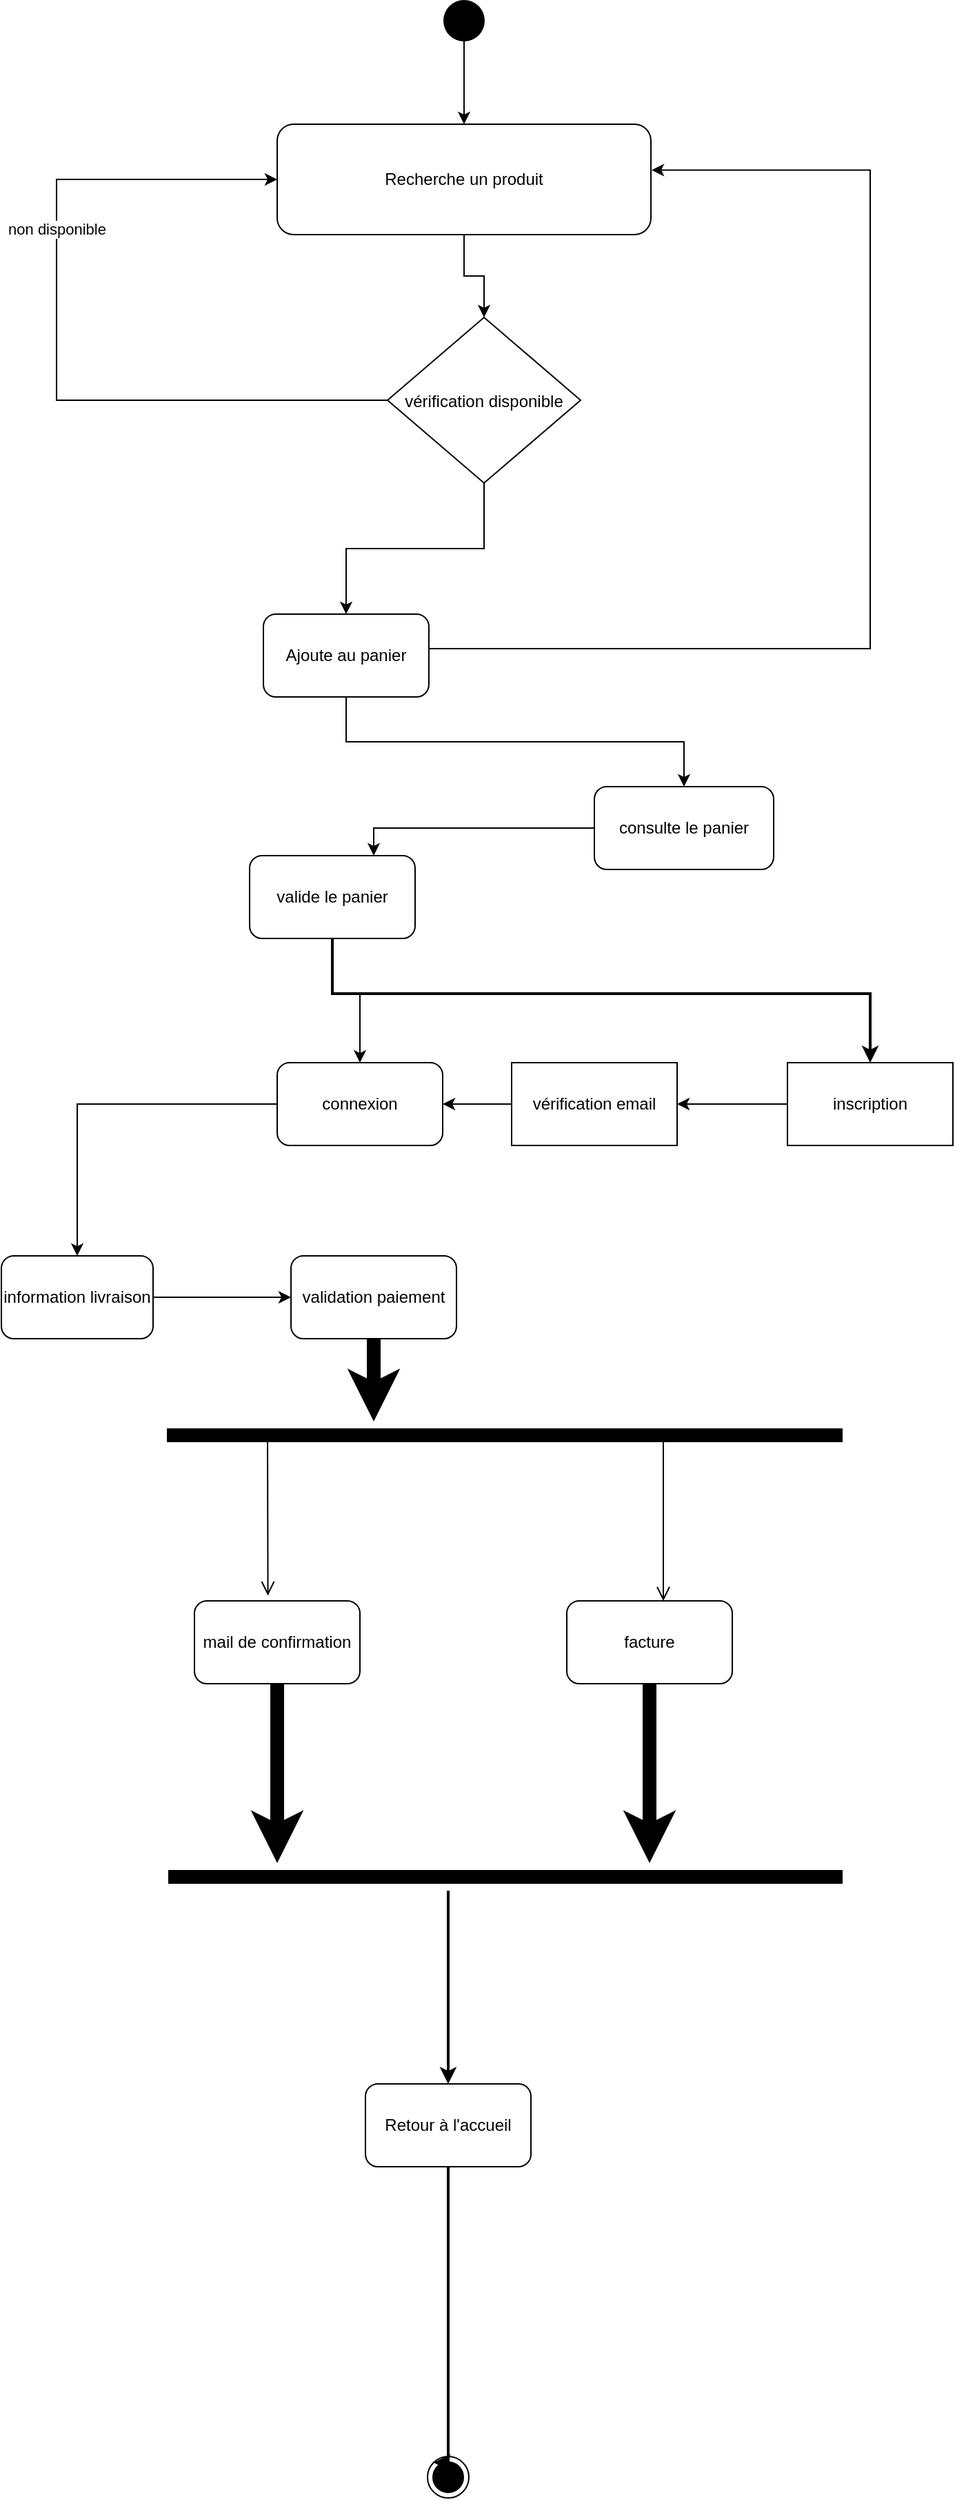 <mxfile version="13.9.9" type="device"><diagram id="23iRSUPoRavnBvh4doch" name="Page-1"><mxGraphModel dx="852" dy="494" grid="1" gridSize="10" guides="1" tooltips="1" connect="1" arrows="1" fold="1" page="1" pageScale="1" pageWidth="827" pageHeight="1169" math="0" shadow="0"><root><mxCell id="0"/><mxCell id="1" parent="0"/><mxCell id="11" value="" style="edgeStyle=orthogonalEdgeStyle;rounded=0;orthogonalLoop=1;jettySize=auto;html=1;" parent="1" source="9" target="10" edge="1"><mxGeometry relative="1" as="geometry"/></mxCell><mxCell id="9" value="" style="ellipse;fillColor=#000000;strokeColor=none;" parent="1" vertex="1"><mxGeometry x="410.5" y="80" width="30" height="30" as="geometry"/></mxCell><mxCell id="16" value="" style="edgeStyle=orthogonalEdgeStyle;rounded=0;orthogonalLoop=1;jettySize=auto;html=1;" parent="1" source="10" target="15" edge="1"><mxGeometry relative="1" as="geometry"/></mxCell><mxCell id="10" value="Recherche un produit" style="rounded=1;whiteSpace=wrap;html=1;" parent="1" vertex="1"><mxGeometry x="290" y="170" width="271" height="80" as="geometry"/></mxCell><mxCell id="18" style="edgeStyle=orthogonalEdgeStyle;rounded=0;orthogonalLoop=1;jettySize=auto;html=1;exitX=1;exitY=0.5;exitDx=0;exitDy=0;entryX=1.002;entryY=0.415;entryDx=0;entryDy=0;entryPerimeter=0;" parent="1" source="12" target="10" edge="1"><mxGeometry relative="1" as="geometry"><mxPoint x="700" y="200" as="targetPoint"/><Array as="points"><mxPoint x="400" y="550"/><mxPoint x="720" y="550"/><mxPoint x="720" y="203"/></Array></mxGeometry></mxCell><mxCell id="22" style="edgeStyle=orthogonalEdgeStyle;rounded=0;orthogonalLoop=1;jettySize=auto;html=1;exitX=0.5;exitY=1;exitDx=0;exitDy=0;entryX=0.5;entryY=0;entryDx=0;entryDy=0;" parent="1" source="12" target="21" edge="1"><mxGeometry relative="1" as="geometry"/></mxCell><mxCell id="12" value="Ajoute au panier" style="rounded=1;whiteSpace=wrap;html=1;" parent="1" vertex="1"><mxGeometry x="280" y="525" width="120" height="60" as="geometry"/></mxCell><mxCell id="17" value="" style="edgeStyle=orthogonalEdgeStyle;rounded=0;orthogonalLoop=1;jettySize=auto;html=1;" parent="1" source="15" target="12" edge="1"><mxGeometry relative="1" as="geometry"/></mxCell><mxCell id="19" style="edgeStyle=orthogonalEdgeStyle;rounded=0;orthogonalLoop=1;jettySize=auto;html=1;entryX=0;entryY=0.5;entryDx=0;entryDy=0;" parent="1" source="15" target="10" edge="1"><mxGeometry relative="1" as="geometry"><mxPoint x="160" y="210" as="targetPoint"/><Array as="points"><mxPoint x="130" y="370"/><mxPoint x="130" y="210"/></Array></mxGeometry></mxCell><mxCell id="20" value="non disponible" style="edgeLabel;html=1;align=center;verticalAlign=middle;resizable=0;points=[];" parent="19" vertex="1" connectable="0"><mxGeometry x="0.299" relative="1" as="geometry"><mxPoint y="-1" as="offset"/></mxGeometry></mxCell><mxCell id="15" value="vérification disponible" style="rhombus;" parent="1" vertex="1"><mxGeometry x="370" y="310" width="140" height="120" as="geometry"/></mxCell><mxCell id="24" style="edgeStyle=orthogonalEdgeStyle;rounded=0;orthogonalLoop=1;jettySize=auto;html=1;entryX=0.75;entryY=0;entryDx=0;entryDy=0;" parent="1" source="21" target="23" edge="1"><mxGeometry relative="1" as="geometry"/></mxCell><mxCell id="21" value="consulte le panier" style="rounded=1;whiteSpace=wrap;html=1;" parent="1" vertex="1"><mxGeometry x="520" y="650" width="130" height="60" as="geometry"/></mxCell><mxCell id="26" style="edgeStyle=orthogonalEdgeStyle;rounded=0;orthogonalLoop=1;jettySize=auto;html=1;exitX=0.5;exitY=1;exitDx=0;exitDy=0;" parent="1" source="23" target="25" edge="1"><mxGeometry relative="1" as="geometry"><Array as="points"><mxPoint x="330" y="800"/><mxPoint x="350" y="800"/></Array></mxGeometry></mxCell><mxCell id="54" style="edgeStyle=orthogonalEdgeStyle;rounded=0;orthogonalLoop=1;jettySize=auto;html=1;strokeWidth=2;" parent="1" source="23" target="27" edge="1"><mxGeometry relative="1" as="geometry"><Array as="points"><mxPoint x="330" y="800"/><mxPoint x="720" y="800"/></Array></mxGeometry></mxCell><mxCell id="23" value="valide le panier" style="rounded=1;whiteSpace=wrap;html=1;" parent="1" vertex="1"><mxGeometry x="270" y="700" width="120" height="60" as="geometry"/></mxCell><mxCell id="33" style="edgeStyle=orthogonalEdgeStyle;rounded=0;orthogonalLoop=1;jettySize=auto;html=1;" parent="1" source="25" target="32" edge="1"><mxGeometry relative="1" as="geometry"/></mxCell><mxCell id="25" value="connexion" style="rounded=1;whiteSpace=wrap;html=1;" parent="1" vertex="1"><mxGeometry x="290" y="850" width="120" height="60" as="geometry"/></mxCell><mxCell id="30" value="" style="edgeStyle=orthogonalEdgeStyle;rounded=0;orthogonalLoop=1;jettySize=auto;html=1;" parent="1" source="27" target="29" edge="1"><mxGeometry relative="1" as="geometry"/></mxCell><mxCell id="27" value="inscription" style="rounded=0;whiteSpace=wrap;html=1;" parent="1" vertex="1"><mxGeometry x="660" y="850" width="120" height="60" as="geometry"/></mxCell><mxCell id="31" style="edgeStyle=orthogonalEdgeStyle;rounded=0;orthogonalLoop=1;jettySize=auto;html=1;exitX=0;exitY=0.5;exitDx=0;exitDy=0;entryX=1;entryY=0.5;entryDx=0;entryDy=0;" parent="1" source="29" target="25" edge="1"><mxGeometry relative="1" as="geometry"/></mxCell><mxCell id="29" value="vérification email" style="whiteSpace=wrap;html=1;rounded=0;" parent="1" vertex="1"><mxGeometry x="460" y="850" width="120" height="60" as="geometry"/></mxCell><mxCell id="36" style="edgeStyle=orthogonalEdgeStyle;rounded=0;orthogonalLoop=1;jettySize=auto;html=1;" parent="1" source="32" target="35" edge="1"><mxGeometry relative="1" as="geometry"/></mxCell><mxCell id="32" value="information livraison" style="rounded=1;whiteSpace=wrap;html=1;" parent="1" vertex="1"><mxGeometry x="90" y="990" width="110" height="60" as="geometry"/></mxCell><mxCell id="39" style="edgeStyle=orthogonalEdgeStyle;rounded=0;orthogonalLoop=1;jettySize=auto;html=1;strokeWidth=10;" parent="1" source="35" edge="1"><mxGeometry relative="1" as="geometry"><mxPoint x="360" y="1110" as="targetPoint"/></mxGeometry></mxCell><mxCell id="35" value="validation paiement" style="rounded=1;whiteSpace=wrap;html=1;" parent="1" vertex="1"><mxGeometry x="300" y="990" width="120" height="60" as="geometry"/></mxCell><mxCell id="38" value="" style="endArrow=none;html=1;rounded=0;strokeWidth=10;" parent="1" edge="1"><mxGeometry width="50" height="50" relative="1" as="geometry"><mxPoint x="210" y="1120" as="sourcePoint"/><mxPoint x="700" y="1120" as="targetPoint"/></mxGeometry></mxCell><mxCell id="41" value="" style="endArrow=open;startArrow=none;endFill=0;startFill=0;endSize=8;html=1;verticalAlign=bottom;labelBackgroundColor=none;strokeWidth=1;rounded=0;entryX=0.444;entryY=-0.065;entryDx=0;entryDy=0;entryPerimeter=0;" parent="1" target="43" edge="1"><mxGeometry width="160" relative="1" as="geometry"><mxPoint x="283" y="1120" as="sourcePoint"/><mxPoint x="280" y="1230" as="targetPoint"/></mxGeometry></mxCell><mxCell id="42" value="" style="endArrow=open;startArrow=none;endFill=0;startFill=0;endSize=8;html=1;verticalAlign=bottom;labelBackgroundColor=none;strokeWidth=1;rounded=0;" parent="1" edge="1"><mxGeometry width="160" relative="1" as="geometry"><mxPoint x="570" y="1120" as="sourcePoint"/><mxPoint x="570" y="1240" as="targetPoint"/></mxGeometry></mxCell><mxCell id="46" style="edgeStyle=orthogonalEdgeStyle;rounded=0;orthogonalLoop=1;jettySize=auto;html=1;strokeWidth=10;" parent="1" source="43" edge="1"><mxGeometry relative="1" as="geometry"><mxPoint x="290" y="1430" as="targetPoint"/></mxGeometry></mxCell><mxCell id="43" value="mail de confirmation" style="rounded=1;whiteSpace=wrap;html=1;" parent="1" vertex="1"><mxGeometry x="230" y="1240" width="120" height="60" as="geometry"/></mxCell><mxCell id="47" style="edgeStyle=orthogonalEdgeStyle;rounded=0;orthogonalLoop=1;jettySize=auto;html=1;strokeWidth=10;" parent="1" source="44" edge="1"><mxGeometry relative="1" as="geometry"><mxPoint x="560" y="1430" as="targetPoint"/></mxGeometry></mxCell><mxCell id="44" value="facture" style="rounded=1;whiteSpace=wrap;html=1;" parent="1" vertex="1"><mxGeometry x="500" y="1240" width="120" height="60" as="geometry"/></mxCell><mxCell id="45" value="" style="endArrow=none;html=1;rounded=0;strokeWidth=10;" parent="1" edge="1"><mxGeometry width="50" height="50" relative="1" as="geometry"><mxPoint x="211" y="1440" as="sourcePoint"/><mxPoint x="700" y="1440" as="targetPoint"/></mxGeometry></mxCell><mxCell id="53" style="edgeStyle=orthogonalEdgeStyle;rounded=0;orthogonalLoop=1;jettySize=auto;html=1;entryX=0;entryY=0;entryDx=0;entryDy=0;strokeWidth=2;" parent="1" source="50" target="52" edge="1"><mxGeometry relative="1" as="geometry"><Array as="points"><mxPoint x="414" y="1864"/></Array></mxGeometry></mxCell><mxCell id="50" value="Retour à l'accueil" style="rounded=1;whiteSpace=wrap;html=1;" parent="1" vertex="1"><mxGeometry x="354" y="1590" width="120" height="60" as="geometry"/></mxCell><mxCell id="51" value="" style="endArrow=classic;html=1;rounded=0;strokeWidth=2;" parent="1" target="50" edge="1"><mxGeometry width="50" height="50" relative="1" as="geometry"><mxPoint x="414" y="1450" as="sourcePoint"/><mxPoint x="470" y="1350" as="targetPoint"/><Array as="points"/></mxGeometry></mxCell><mxCell id="52" value="" style="ellipse;html=1;shape=endState;fillColor=#000000;strokeColor=#000000;" parent="1" vertex="1"><mxGeometry x="399" y="1860" width="30" height="30" as="geometry"/></mxCell></root></mxGraphModel></diagram></mxfile>